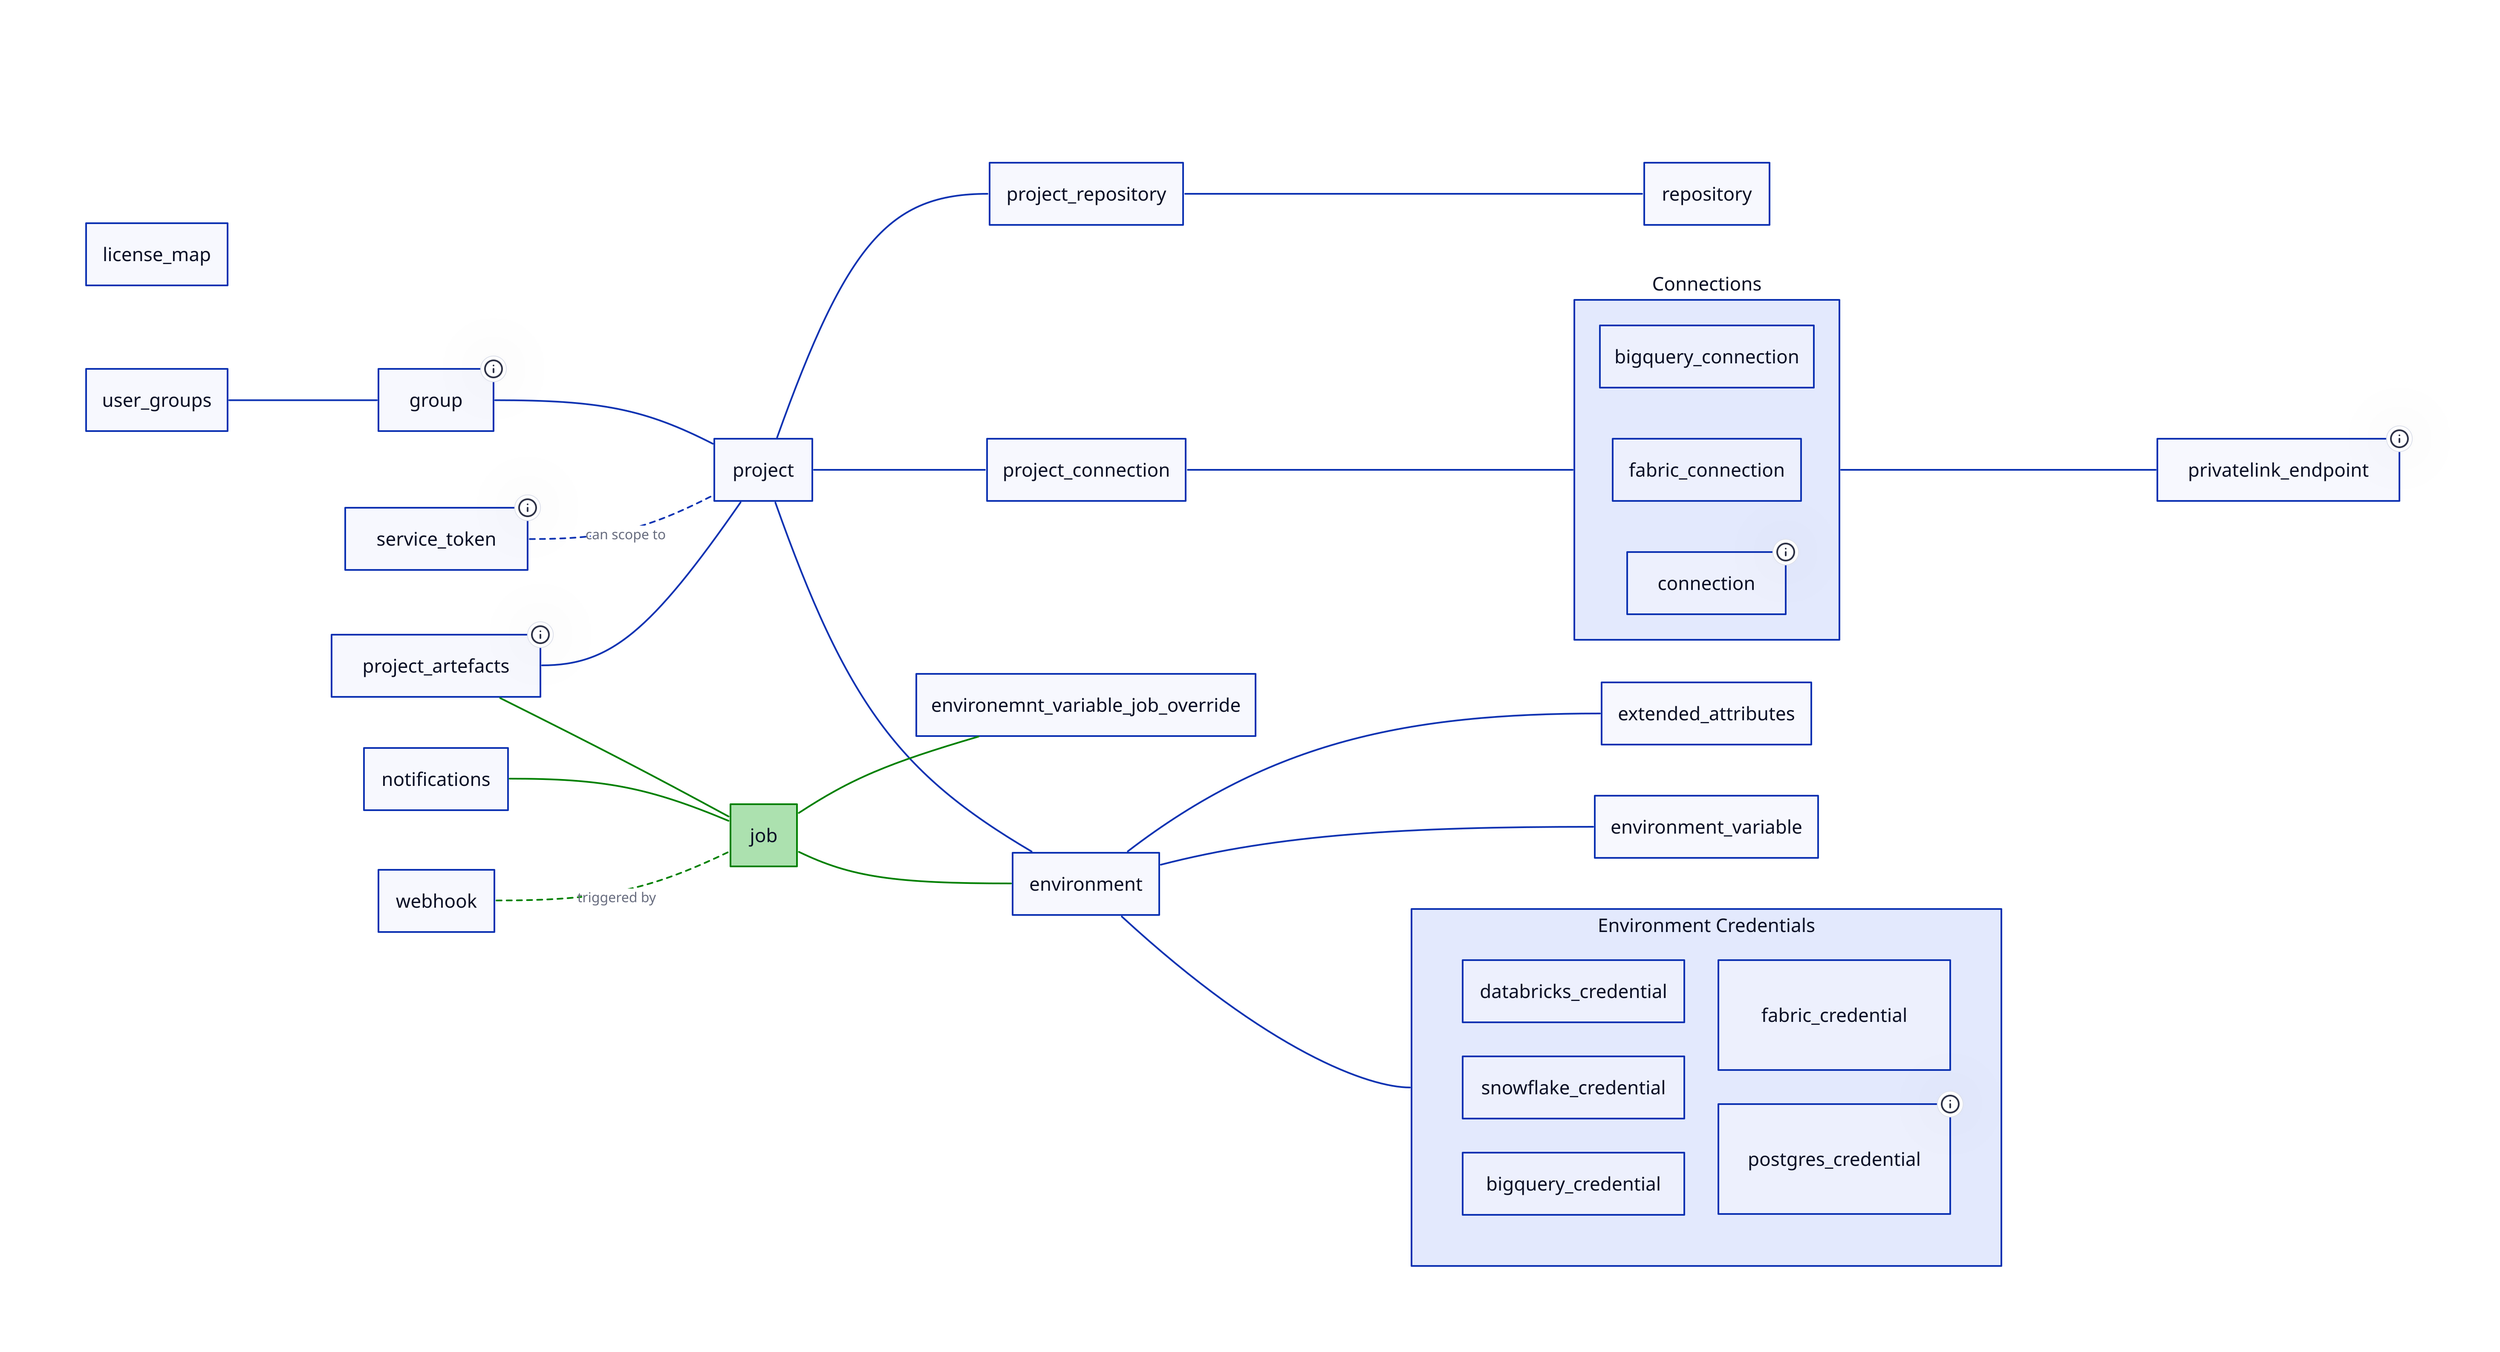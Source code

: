 *.style.font-size: 22
*.*.style.font-size: 22

title: |md
  # Terraform resources (v0.2.16)
| {near: top-center}

direction: right


license_map

privatelink_endpoint: {tooltip: Datasource only}
group: {tooltip: Group permissions as well}
service_token: {tooltip: Permissions as well}
project_artefacts: {tooltip: For setting the project docs and source freshness}
job: {
  style: {
    fill: "#ACE1AF"
    stroke: green
  }
}

conns: Connections {
  bigquery_connection
  fabric_connection
  connection: {tooltip: Works for Snowflake, Redshift, Postgres and Databricks}
}

env_creds: Environment Credentials {
  grid-columns: 2
  databricks_credential
  snowflake_credential
  bigquery_credential
  fabric_credential
  postgres_credential: {tooltip: Is used for Redshift as well}
}

service_token -- project: can scope to {
  style: {
    stroke-dash: 3
  }
}
group -- project
user_groups -- group
project -- environment
job -- environment
job -- environemnt_variable_job_override
notifications -- job
project_artefacts -- job

project_artefacts -- project
webhook -- job: triggered by {
  style: {
    stroke-dash: 3
  }
}
environment -- env_creds
project -- project_connection
project_connection -- conns
conns -- privatelink_endpoint
project -- project_repository
project_repository -- repository
environment -- environment_variable
environment -- extended_attributes

(job -- *)[*].style.stroke: green
(* -- job)[*].style.stroke: green
